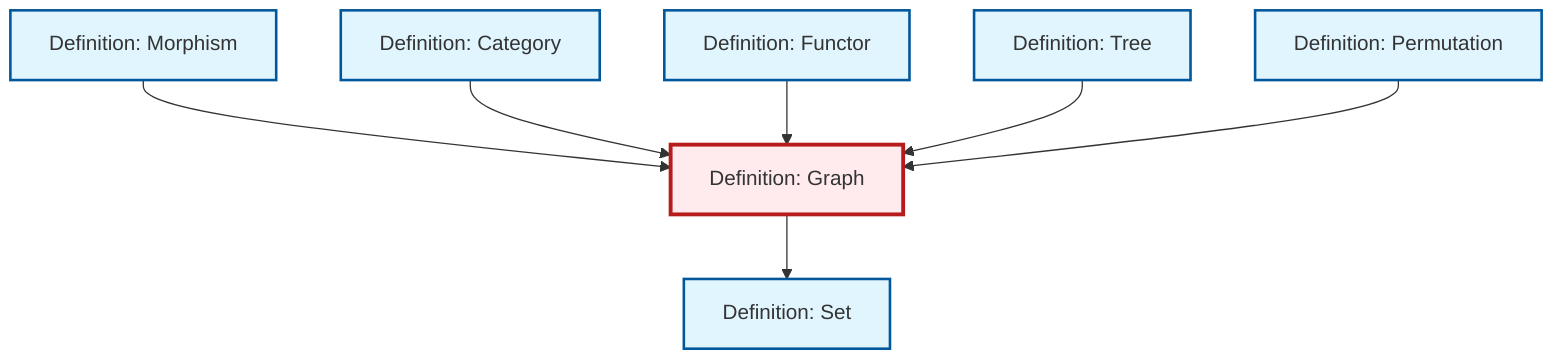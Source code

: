 graph TD
    classDef definition fill:#e1f5fe,stroke:#01579b,stroke-width:2px
    classDef theorem fill:#f3e5f5,stroke:#4a148c,stroke-width:2px
    classDef axiom fill:#fff3e0,stroke:#e65100,stroke-width:2px
    classDef example fill:#e8f5e9,stroke:#1b5e20,stroke-width:2px
    classDef current fill:#ffebee,stroke:#b71c1c,stroke-width:3px
    def-functor["Definition: Functor"]:::definition
    def-category["Definition: Category"]:::definition
    def-set["Definition: Set"]:::definition
    def-permutation["Definition: Permutation"]:::definition
    def-graph["Definition: Graph"]:::definition
    def-morphism["Definition: Morphism"]:::definition
    def-tree["Definition: Tree"]:::definition
    def-morphism --> def-graph
    def-graph --> def-set
    def-category --> def-graph
    def-functor --> def-graph
    def-tree --> def-graph
    def-permutation --> def-graph
    class def-graph current